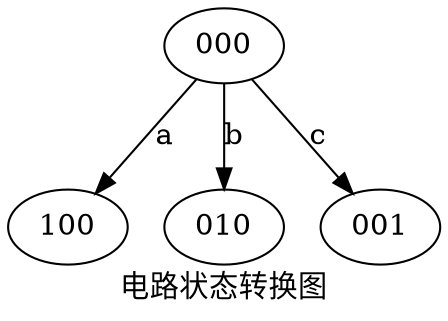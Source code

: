 digraph 电路状态转换图{
    000 -> 100[label=a]
    000 -> 010[label=b]
    000 -> 001[label=c]
    label=电路状态转换图
}

